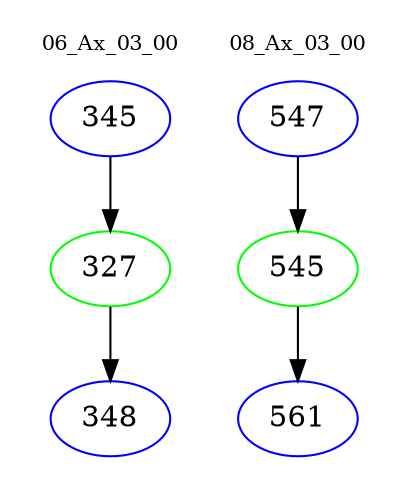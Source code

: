 digraph{
subgraph cluster_0 {
color = white
label = "06_Ax_03_00";
fontsize=10;
T0_345 [label="345", color="blue"]
T0_345 -> T0_327 [color="black"]
T0_327 [label="327", color="green"]
T0_327 -> T0_348 [color="black"]
T0_348 [label="348", color="blue"]
}
subgraph cluster_1 {
color = white
label = "08_Ax_03_00";
fontsize=10;
T1_547 [label="547", color="blue"]
T1_547 -> T1_545 [color="black"]
T1_545 [label="545", color="green"]
T1_545 -> T1_561 [color="black"]
T1_561 [label="561", color="blue"]
}
}

